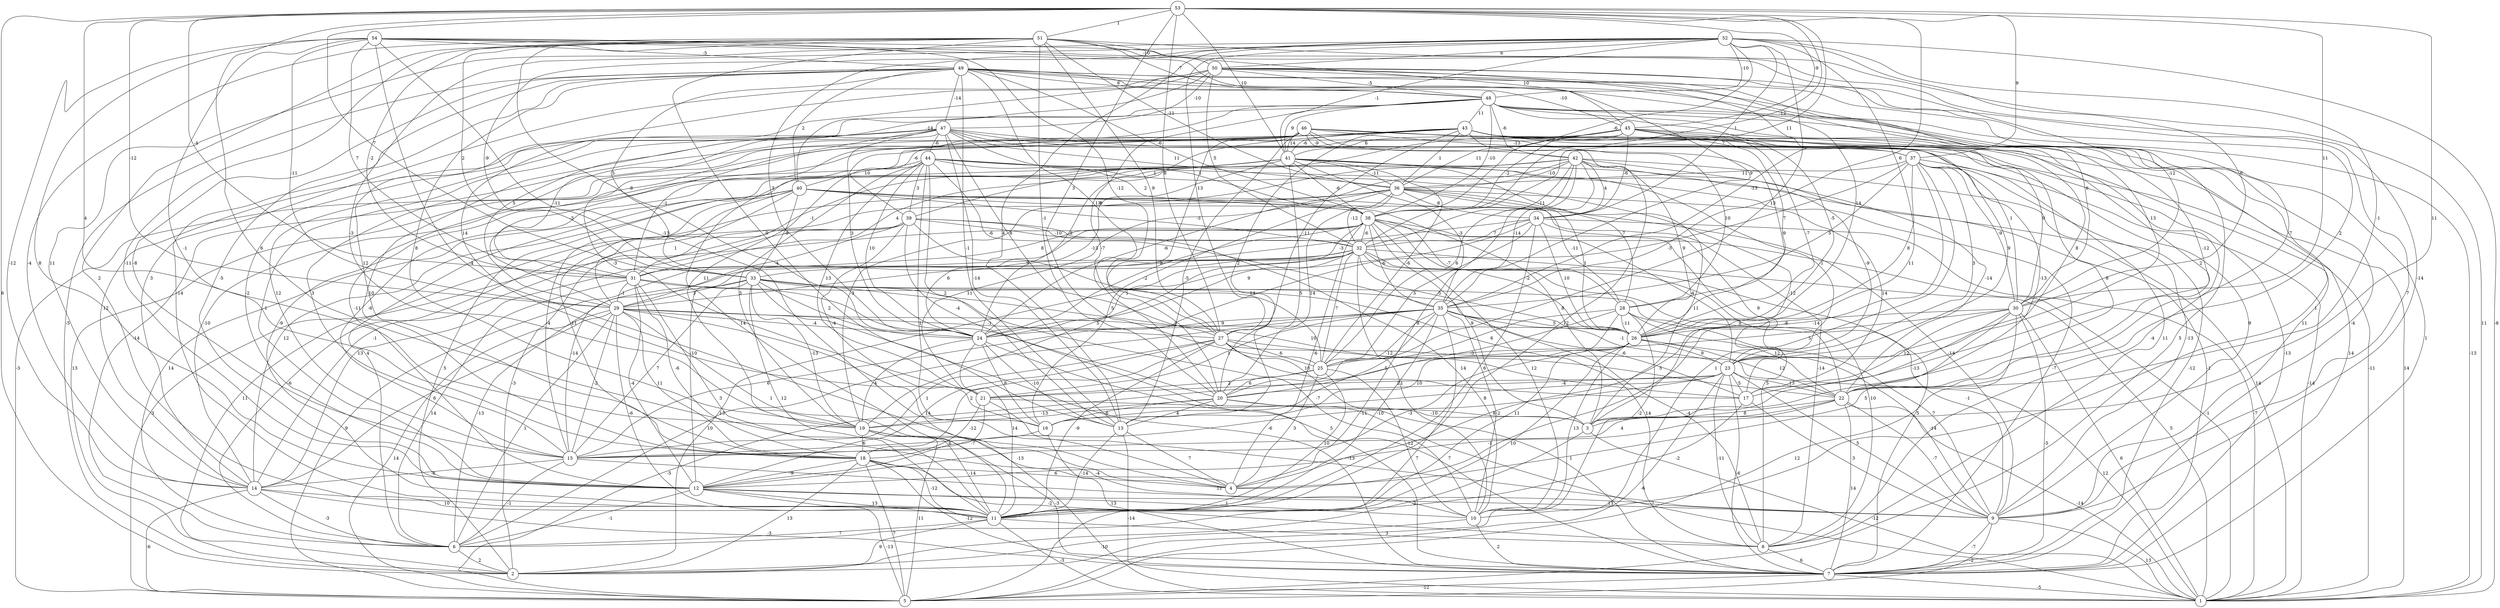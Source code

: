graph { 
	 fontname="Helvetica,Arial,sans-serif" 
	 node [shape = circle]; 
	 54 -- 4 [label = "-4"];
	 54 -- 9 [label = "-14"];
	 54 -- 12 [label = "8"];
	 54 -- 14 [label = "-12"];
	 54 -- 16 [label = "-13"];
	 54 -- 18 [label = "-1"];
	 54 -- 27 [label = "-12"];
	 54 -- 29 [label = "-11"];
	 54 -- 30 [label = "-12"];
	 54 -- 31 [label = "7"];
	 54 -- 35 [label = "9"];
	 54 -- 49 [label = "-5"];
	 53 -- 2 [label = "6"];
	 53 -- 3 [label = "11"];
	 53 -- 4 [label = "6"];
	 53 -- 19 [label = "4"];
	 53 -- 25 [label = "3"];
	 53 -- 27 [label = "8"];
	 53 -- 29 [label = "-12"];
	 53 -- 30 [label = "11"];
	 53 -- 31 [label = "-4"];
	 53 -- 32 [label = "11"];
	 53 -- 33 [label = "7"];
	 53 -- 35 [label = "6"];
	 53 -- 37 [label = "9"];
	 53 -- 38 [label = "-12"];
	 53 -- 41 [label = "10"];
	 53 -- 45 [label = "-9"];
	 53 -- 51 [label = "1"];
	 52 -- 1 [label = "-8"];
	 52 -- 4 [label = "11"];
	 52 -- 13 [label = "4"];
	 52 -- 14 [label = "11"];
	 52 -- 19 [label = "-3"];
	 52 -- 22 [label = "-1"];
	 52 -- 24 [label = "3"];
	 52 -- 25 [label = "13"];
	 52 -- 27 [label = "13"];
	 52 -- 30 [label = "6"];
	 52 -- 33 [label = "-9"];
	 52 -- 34 [label = "1"];
	 52 -- 38 [label = "-6"];
	 52 -- 41 [label = "-1"];
	 52 -- 48 [label = "-10"];
	 52 -- 50 [label = "6"];
	 51 -- 1 [label = "11"];
	 51 -- 11 [label = "2"];
	 51 -- 12 [label = "-11"];
	 51 -- 13 [label = "-9"];
	 51 -- 14 [label = "-4"];
	 51 -- 20 [label = "-1"];
	 51 -- 24 [label = "-8"];
	 51 -- 27 [label = "9"];
	 51 -- 31 [label = "-2"];
	 51 -- 33 [label = "2"];
	 51 -- 36 [label = "-11"];
	 51 -- 45 [label = "10"];
	 51 -- 48 [label = "-7"];
	 51 -- 50 [label = "-10"];
	 50 -- 5 [label = "5"];
	 50 -- 9 [label = "7"];
	 50 -- 14 [label = "3"];
	 50 -- 18 [label = "12"];
	 50 -- 21 [label = "14"];
	 50 -- 22 [label = "2"];
	 50 -- 30 [label = "6"];
	 50 -- 32 [label = "5"];
	 50 -- 35 [label = "-13"];
	 50 -- 40 [label = "-14"];
	 50 -- 47 [label = "-10"];
	 50 -- 48 [label = "-5"];
	 49 -- 2 [label = "-5"];
	 49 -- 7 [label = "-4"];
	 49 -- 11 [label = "-14"];
	 49 -- 12 [label = "-5"];
	 49 -- 13 [label = "-1"];
	 49 -- 15 [label = "-8"];
	 49 -- 19 [label = "8"];
	 49 -- 22 [label = "-7"];
	 49 -- 23 [label = "13"];
	 49 -- 26 [label = "14"];
	 49 -- 27 [label = "13"];
	 49 -- 33 [label = "5"];
	 49 -- 38 [label = "-6"];
	 49 -- 40 [label = "2"];
	 49 -- 45 [label = "-10"];
	 49 -- 47 [label = "-14"];
	 49 -- 48 [label = "8"];
	 48 -- 1 [label = "-13"];
	 48 -- 7 [label = "1"];
	 48 -- 10 [label = "1"];
	 48 -- 12 [label = "-2"];
	 48 -- 17 [label = "-12"];
	 48 -- 20 [label = "-7"];
	 48 -- 26 [label = "-5"];
	 48 -- 29 [label = "5"];
	 48 -- 38 [label = "-10"];
	 48 -- 39 [label = "-6"];
	 48 -- 41 [label = "9"];
	 48 -- 42 [label = "-6"];
	 48 -- 43 [label = "11"];
	 47 -- 1 [label = "-11"];
	 47 -- 8 [label = "11"];
	 47 -- 9 [label = "9"];
	 47 -- 12 [label = "-1"];
	 47 -- 13 [label = "-14"];
	 47 -- 14 [label = "12"];
	 47 -- 15 [label = "12"];
	 47 -- 18 [label = "-10"];
	 47 -- 21 [label = "-3"];
	 47 -- 24 [label = "3"];
	 47 -- 27 [label = "8"];
	 47 -- 31 [label = "-11"];
	 47 -- 36 [label = "11"];
	 47 -- 38 [label = "1"];
	 47 -- 44 [label = "-6"];
	 46 -- 1 [label = "14"];
	 46 -- 7 [label = "-13"];
	 46 -- 11 [label = "12"];
	 46 -- 12 [label = "-11"];
	 46 -- 13 [label = "-5"];
	 46 -- 15 [label = "3"];
	 46 -- 20 [label = "8"];
	 46 -- 26 [label = "-9"];
	 46 -- 29 [label = "-3"];
	 46 -- 30 [label = "1"];
	 46 -- 31 [label = "-1"];
	 46 -- 37 [label = "-13"];
	 46 -- 41 [label = "14"];
	 46 -- 42 [label = "-9"];
	 45 -- 8 [label = "-4"];
	 45 -- 11 [label = "-9"];
	 45 -- 19 [label = "11"];
	 45 -- 22 [label = "2"];
	 45 -- 23 [label = "8"];
	 45 -- 26 [label = "-7"];
	 45 -- 28 [label = "7"];
	 45 -- 34 [label = "-6"];
	 45 -- 36 [label = "11"];
	 45 -- 38 [label = "-2"];
	 45 -- 39 [label = "1"];
	 45 -- 41 [label = "6"];
	 44 -- 1 [label = "14"];
	 44 -- 2 [label = "13"];
	 44 -- 3 [label = "-12"];
	 44 -- 4 [label = "1"];
	 44 -- 7 [label = "-7"];
	 44 -- 13 [label = "2"];
	 44 -- 19 [label = "3"];
	 44 -- 21 [label = "13"];
	 44 -- 24 [label = "10"];
	 44 -- 35 [label = "-6"];
	 44 -- 38 [label = "2"];
	 44 -- 39 [label = "3"];
	 44 -- 40 [label = "10"];
	 43 -- 3 [label = "8"];
	 43 -- 5 [label = "-3"];
	 43 -- 6 [label = "-14"];
	 43 -- 7 [label = "14"];
	 43 -- 9 [label = "11"];
	 43 -- 11 [label = "14"];
	 43 -- 20 [label = "2"];
	 43 -- 23 [label = "9"];
	 43 -- 24 [label = "8"];
	 43 -- 27 [label = "-11"];
	 43 -- 28 [label = "10"];
	 43 -- 30 [label = "9"];
	 43 -- 36 [label = "1"];
	 43 -- 37 [label = "7"];
	 43 -- 41 [label = "-6"];
	 42 -- 4 [label = "8"];
	 42 -- 7 [label = "-12"];
	 42 -- 19 [label = "-3"];
	 42 -- 22 [label = "-14"];
	 42 -- 23 [label = "-9"];
	 42 -- 24 [label = "-6"];
	 42 -- 25 [label = "6"];
	 42 -- 26 [label = "9"];
	 42 -- 31 [label = "4"];
	 42 -- 32 [label = "-11"];
	 42 -- 34 [label = "4"];
	 42 -- 35 [label = "-14"];
	 42 -- 36 [label = "-10"];
	 41 -- 2 [label = "5"];
	 41 -- 6 [label = "4"];
	 41 -- 7 [label = "-1"];
	 41 -- 13 [label = "5"];
	 41 -- 14 [label = "-10"];
	 41 -- 15 [label = "-6"];
	 41 -- 23 [label = "-1"];
	 41 -- 24 [label = "-13"];
	 41 -- 25 [label = "-6"];
	 41 -- 28 [label = "7"];
	 41 -- 31 [label = "-1"];
	 41 -- 35 [label = "-3"];
	 41 -- 36 [label = "-11"];
	 41 -- 38 [label = "-6"];
	 40 -- 3 [label = "8"];
	 40 -- 6 [label = "14"];
	 40 -- 8 [label = "-14"];
	 40 -- 9 [label = "-14"];
	 40 -- 14 [label = "12"];
	 40 -- 15 [label = "-4"];
	 40 -- 18 [label = "11"];
	 40 -- 29 [label = "1"];
	 40 -- 32 [label = "-3"];
	 40 -- 33 [label = "-8"];
	 40 -- 38 [label = "-8"];
	 39 -- 1 [label = "-1"];
	 39 -- 2 [label = "11"];
	 39 -- 6 [label = "-6"];
	 39 -- 10 [label = "14"];
	 39 -- 14 [label = "13"];
	 39 -- 16 [label = "-4"];
	 39 -- 20 [label = "-4"];
	 39 -- 25 [label = "14"];
	 39 -- 29 [label = "-4"];
	 39 -- 32 [label = "-10"];
	 38 -- 3 [label = "9"];
	 38 -- 4 [label = "-6"];
	 38 -- 5 [label = "3"];
	 38 -- 8 [label = "5"];
	 38 -- 10 [label = "12"];
	 38 -- 12 [label = "-10"];
	 38 -- 19 [label = "5"];
	 38 -- 23 [label = "-4"];
	 38 -- 24 [label = "-2"];
	 38 -- 26 [label = "-2"];
	 38 -- 28 [label = "-7"];
	 38 -- 31 [label = "8"];
	 38 -- 32 [label = "-6"];
	 38 -- 35 [label = "-6"];
	 37 -- 1 [label = "-14"];
	 37 -- 2 [label = "1"];
	 37 -- 4 [label = "-14"];
	 37 -- 9 [label = "-13"];
	 37 -- 22 [label = "-13"];
	 37 -- 23 [label = "3"];
	 37 -- 24 [label = "-3"];
	 37 -- 26 [label = "8"];
	 37 -- 30 [label = "-9"];
	 37 -- 35 [label = "5"];
	 37 -- 36 [label = "11"];
	 36 -- 2 [label = "-3"];
	 36 -- 3 [label = "11"];
	 36 -- 14 [label = "-1"];
	 36 -- 16 [label = "5"];
	 36 -- 17 [label = "14"];
	 36 -- 20 [label = "14"];
	 36 -- 21 [label = "11"];
	 36 -- 26 [label = "1"];
	 36 -- 28 [label = "-11"];
	 36 -- 32 [label = "-12"];
	 36 -- 34 [label = "8"];
	 35 -- 5 [label = "7"];
	 35 -- 6 [label = "10"];
	 35 -- 10 [label = "-2"];
	 35 -- 11 [label = "-10"];
	 35 -- 15 [label = "6"];
	 35 -- 16 [label = "5"];
	 35 -- 17 [label = "-6"];
	 35 -- 20 [label = "-12"];
	 35 -- 21 [label = "1"];
	 35 -- 23 [label = "-1"];
	 35 -- 24 [label = "9"];
	 35 -- 26 [label = "5"];
	 34 -- 1 [label = "-7"];
	 34 -- 11 [label = "6"];
	 34 -- 17 [label = "9"];
	 34 -- 24 [label = "9"];
	 34 -- 25 [label = "5"];
	 34 -- 26 [label = "10"];
	 34 -- 32 [label = "7"];
	 34 -- 33 [label = "-3"];
	 33 -- 6 [label = "-13"];
	 33 -- 7 [label = "-6"];
	 33 -- 8 [label = "14"];
	 33 -- 9 [label = "-1"];
	 33 -- 10 [label = "-7"];
	 33 -- 11 [label = "12"];
	 33 -- 15 [label = "7"];
	 33 -- 17 [label = "10"];
	 33 -- 19 [label = "-13"];
	 33 -- 24 [label = "2"];
	 33 -- 29 [label = "3"];
	 32 -- 1 [label = "5"];
	 32 -- 2 [label = "13"];
	 32 -- 5 [label = "9"];
	 32 -- 7 [label = "5"];
	 32 -- 8 [label = "10"];
	 32 -- 10 [label = "1"];
	 32 -- 15 [label = "-14"];
	 32 -- 22 [label = "9"];
	 32 -- 24 [label = "1"];
	 32 -- 25 [label = "7"];
	 32 -- 26 [label = "-5"];
	 32 -- 29 [label = "6"];
	 32 -- 31 [label = "9"];
	 31 -- 6 [label = "14"];
	 31 -- 7 [label = "5"];
	 31 -- 8 [label = "-4"];
	 31 -- 11 [label = "3"];
	 31 -- 12 [label = "-4"];
	 31 -- 18 [label = "-6"];
	 31 -- 29 [label = "-1"];
	 30 -- 1 [label = "6"];
	 30 -- 3 [label = "-13"];
	 30 -- 4 [label = "5"];
	 30 -- 5 [label = "12"];
	 30 -- 7 [label = "-5"];
	 30 -- 17 [label = "12"];
	 30 -- 25 [label = "5"];
	 30 -- 26 [label = "-8"];
	 29 -- 1 [label = "-13"];
	 29 -- 4 [label = "1"];
	 29 -- 5 [label = "14"];
	 29 -- 6 [label = "1"];
	 29 -- 11 [label = "-6"];
	 29 -- 14 [label = "6"];
	 29 -- 15 [label = "-2"];
	 29 -- 18 [label = "11"];
	 29 -- 24 [label = "-4"];
	 29 -- 26 [label = "3"];
	 29 -- 27 [label = "-1"];
	 28 -- 9 [label = "7"];
	 28 -- 10 [label = "-2"];
	 28 -- 11 [label = "11"];
	 28 -- 20 [label = "-5"];
	 28 -- 22 [label = "12"];
	 28 -- 25 [label = "6"];
	 28 -- 26 [label = "-11"];
	 27 -- 1 [label = "12"];
	 27 -- 7 [label = "1"];
	 27 -- 11 [label = "-9"];
	 27 -- 12 [label = "14"];
	 27 -- 15 [label = "1"];
	 27 -- 17 [label = "10"];
	 27 -- 18 [label = "2"];
	 27 -- 22 [label = "5"];
	 27 -- 25 [label = "6"];
	 26 -- 5 [label = "-5"];
	 26 -- 6 [label = "10"];
	 26 -- 9 [label = "-14"];
	 26 -- 10 [label = "13"];
	 26 -- 12 [label = "-3"];
	 26 -- 16 [label = "10"];
	 26 -- 22 [label = "12"];
	 26 -- 23 [label = "9"];
	 25 -- 4 [label = "3"];
	 25 -- 10 [label = "-12"];
	 25 -- 11 [label = "10"];
	 25 -- 20 [label = "6"];
	 25 -- 21 [label = "2"];
	 24 -- 7 [label = "7"];
	 24 -- 11 [label = "14"];
	 24 -- 13 [label = "-10"];
	 24 -- 16 [label = "8"];
	 24 -- 19 [label = "4"];
	 23 -- 5 [label = "-6"];
	 23 -- 7 [label = "-6"];
	 23 -- 8 [label = "-11"];
	 23 -- 9 [label = "5"];
	 23 -- 15 [label = "-11"];
	 23 -- 17 [label = "5"];
	 23 -- 19 [label = "8"];
	 23 -- 20 [label = "-4"];
	 23 -- 21 [label = "2"];
	 23 -- 22 [label = "13"];
	 22 -- 1 [label = "-14"];
	 22 -- 3 [label = "8"];
	 22 -- 7 [label = "14"];
	 22 -- 9 [label = "-7"];
	 22 -- 12 [label = "-1"];
	 22 -- 15 [label = "4"];
	 21 -- 3 [label = "-10"];
	 21 -- 9 [label = "-13"];
	 21 -- 12 [label = "-7"];
	 21 -- 18 [label = "-12"];
	 20 -- 1 [label = "7"];
	 20 -- 3 [label = "8"];
	 20 -- 13 [label = "4"];
	 20 -- 16 [label = "-6"];
	 20 -- 19 [label = "-13"];
	 19 -- 5 [label = "11"];
	 19 -- 7 [label = "-3"];
	 19 -- 10 [label = "-4"];
	 19 -- 11 [label = "-14"];
	 19 -- 18 [label = "6"];
	 18 -- 2 [label = "13"];
	 18 -- 4 [label = "6"];
	 18 -- 5 [label = "7"];
	 18 -- 7 [label = "-12"];
	 18 -- 8 [label = "-2"];
	 18 -- 11 [label = "-12"];
	 18 -- 12 [label = "-9"];
	 17 -- 9 [label = "3"];
	 17 -- 11 [label = "-2"];
	 16 -- 7 [label = "13"];
	 16 -- 15 [label = "6"];
	 15 -- 6 [label = "-1"];
	 15 -- 9 [label = "11"];
	 15 -- 14 [label = "-8"];
	 14 -- 5 [label = "-6"];
	 14 -- 6 [label = "-3"];
	 14 -- 7 [label = "-3"];
	 14 -- 11 [label = "10"];
	 13 -- 1 [label = "-14"];
	 13 -- 4 [label = "7"];
	 13 -- 11 [label = "-14"];
	 12 -- 5 [label = "-13"];
	 12 -- 6 [label = "-1"];
	 12 -- 9 [label = "13"];
	 12 -- 10 [label = "1"];
	 12 -- 11 [label = "13"];
	 11 -- 1 [label = "-3"];
	 11 -- 2 [label = "9"];
	 11 -- 6 [label = "7"];
	 11 -- 8 [label = "3"];
	 10 -- 2 [label = "-10"];
	 10 -- 7 [label = "2"];
	 9 -- 1 [label = "13"];
	 9 -- 5 [label = "-2"];
	 9 -- 7 [label = "-7"];
	 8 -- 7 [label = "6"];
	 7 -- 1 [label = "-5"];
	 7 -- 5 [label = "-12"];
	 6 -- 2 [label = "2"];
	 3 -- 1 [label = "-12"];
	 3 -- 2 [label = "-2"];
	 1;
	 2;
	 3;
	 4;
	 5;
	 6;
	 7;
	 8;
	 9;
	 10;
	 11;
	 12;
	 13;
	 14;
	 15;
	 16;
	 17;
	 18;
	 19;
	 20;
	 21;
	 22;
	 23;
	 24;
	 25;
	 26;
	 27;
	 28;
	 29;
	 30;
	 31;
	 32;
	 33;
	 34;
	 35;
	 36;
	 37;
	 38;
	 39;
	 40;
	 41;
	 42;
	 43;
	 44;
	 45;
	 46;
	 47;
	 48;
	 49;
	 50;
	 51;
	 52;
	 53;
	 54;
}
